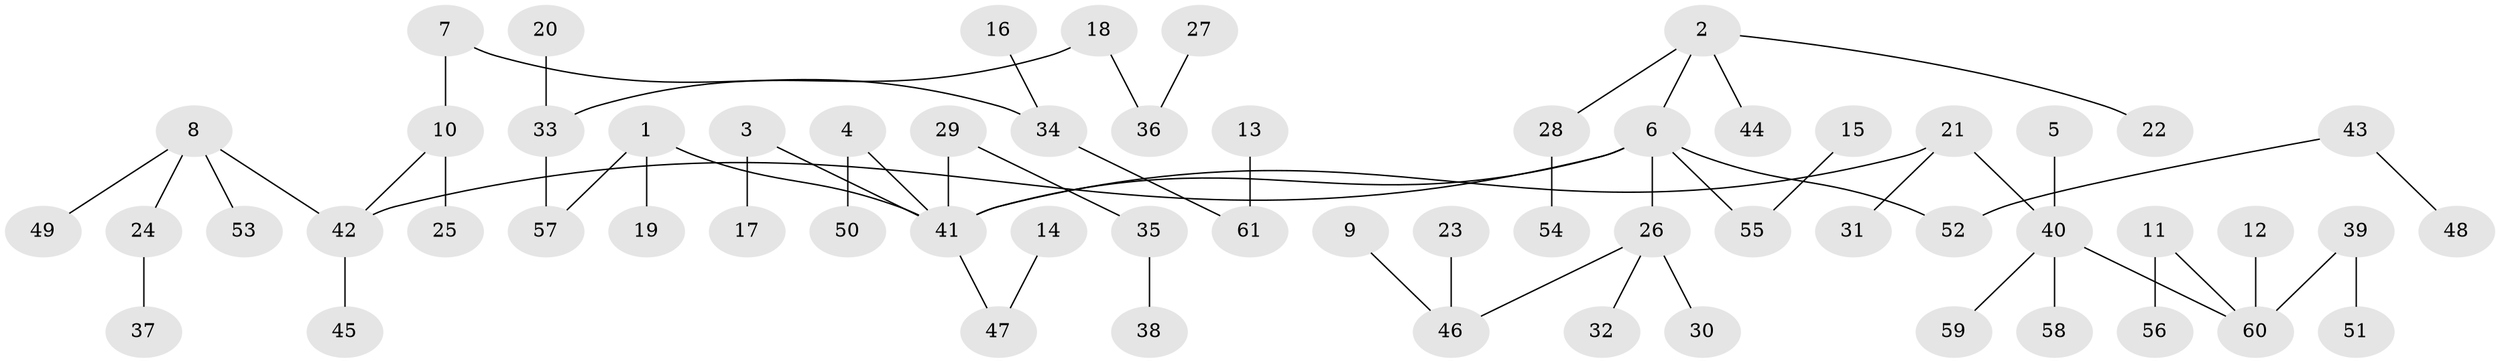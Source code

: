 // original degree distribution, {9: 0.008264462809917356, 3: 0.10743801652892562, 6: 0.01652892561983471, 5: 0.024793388429752067, 7: 0.008264462809917356, 4: 0.0743801652892562, 2: 0.24793388429752067, 1: 0.512396694214876}
// Generated by graph-tools (version 1.1) at 2025/02/03/09/25 03:02:23]
// undirected, 61 vertices, 60 edges
graph export_dot {
graph [start="1"]
  node [color=gray90,style=filled];
  1;
  2;
  3;
  4;
  5;
  6;
  7;
  8;
  9;
  10;
  11;
  12;
  13;
  14;
  15;
  16;
  17;
  18;
  19;
  20;
  21;
  22;
  23;
  24;
  25;
  26;
  27;
  28;
  29;
  30;
  31;
  32;
  33;
  34;
  35;
  36;
  37;
  38;
  39;
  40;
  41;
  42;
  43;
  44;
  45;
  46;
  47;
  48;
  49;
  50;
  51;
  52;
  53;
  54;
  55;
  56;
  57;
  58;
  59;
  60;
  61;
  1 -- 19 [weight=1.0];
  1 -- 41 [weight=1.0];
  1 -- 57 [weight=1.0];
  2 -- 6 [weight=1.0];
  2 -- 22 [weight=1.0];
  2 -- 28 [weight=1.0];
  2 -- 44 [weight=1.0];
  3 -- 17 [weight=1.0];
  3 -- 41 [weight=1.0];
  4 -- 41 [weight=1.0];
  4 -- 50 [weight=1.0];
  5 -- 40 [weight=1.0];
  6 -- 26 [weight=1.0];
  6 -- 41 [weight=1.0];
  6 -- 42 [weight=1.0];
  6 -- 52 [weight=1.0];
  6 -- 55 [weight=1.0];
  7 -- 10 [weight=1.0];
  7 -- 34 [weight=1.0];
  8 -- 24 [weight=1.0];
  8 -- 42 [weight=1.0];
  8 -- 49 [weight=1.0];
  8 -- 53 [weight=1.0];
  9 -- 46 [weight=1.0];
  10 -- 25 [weight=1.0];
  10 -- 42 [weight=1.0];
  11 -- 56 [weight=1.0];
  11 -- 60 [weight=1.0];
  12 -- 60 [weight=1.0];
  13 -- 61 [weight=1.0];
  14 -- 47 [weight=1.0];
  15 -- 55 [weight=1.0];
  16 -- 34 [weight=1.0];
  18 -- 33 [weight=1.0];
  18 -- 36 [weight=1.0];
  20 -- 33 [weight=1.0];
  21 -- 31 [weight=1.0];
  21 -- 40 [weight=1.0];
  21 -- 41 [weight=1.0];
  23 -- 46 [weight=1.0];
  24 -- 37 [weight=1.0];
  26 -- 30 [weight=1.0];
  26 -- 32 [weight=1.0];
  26 -- 46 [weight=1.0];
  27 -- 36 [weight=1.0];
  28 -- 54 [weight=1.0];
  29 -- 35 [weight=1.0];
  29 -- 41 [weight=1.0];
  33 -- 57 [weight=1.0];
  34 -- 61 [weight=1.0];
  35 -- 38 [weight=1.0];
  39 -- 51 [weight=1.0];
  39 -- 60 [weight=1.0];
  40 -- 58 [weight=1.0];
  40 -- 59 [weight=1.0];
  40 -- 60 [weight=1.0];
  41 -- 47 [weight=1.0];
  42 -- 45 [weight=1.0];
  43 -- 48 [weight=1.0];
  43 -- 52 [weight=1.0];
}
